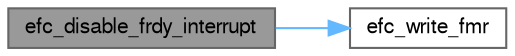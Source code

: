 digraph "efc_disable_frdy_interrupt"
{
 // LATEX_PDF_SIZE
  bgcolor="transparent";
  edge [fontname=FreeSans,fontsize=10,labelfontname=FreeSans,labelfontsize=10];
  node [fontname=FreeSans,fontsize=10,shape=box,height=0.2,width=0.4];
  rankdir="LR";
  Node1 [label="efc_disable_frdy_interrupt",height=0.2,width=0.4,color="gray40", fillcolor="grey60", style="filled", fontcolor="black",tooltip="Disable the flash ready interrupt."];
  Node1 -> Node2 [color="steelblue1",style="solid"];
  Node2 [label="efc_write_fmr",height=0.2,width=0.4,color="grey40", fillcolor="white", style="filled",URL="$group__sam__drivers__efc__group.html#ga3107655bd6525e135e2d89faa4e45a87",tooltip="Set mode register."];
}
